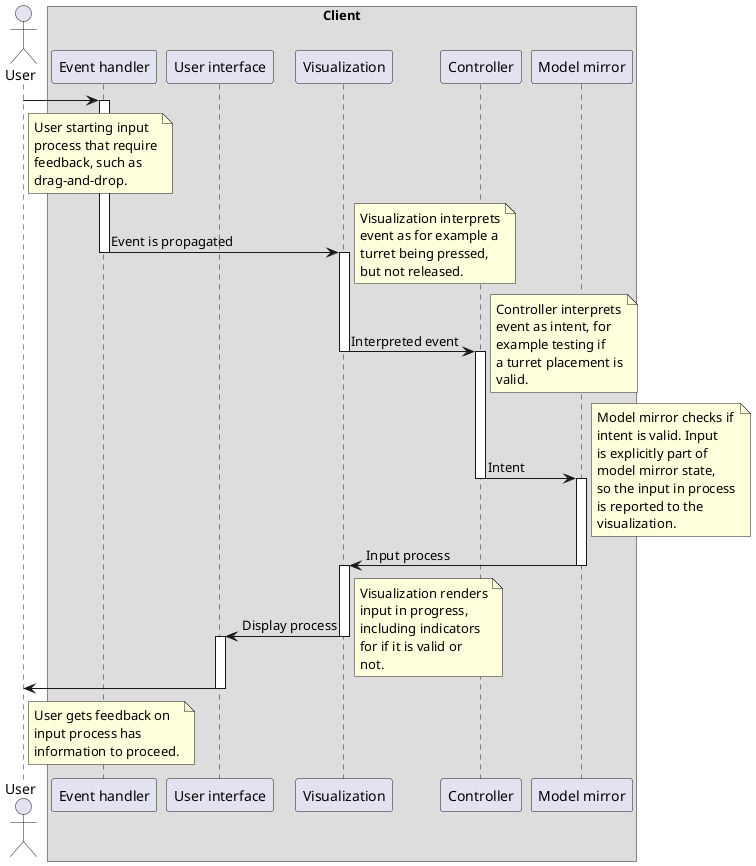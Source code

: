 @startuml
'https://plantuml.com/sequence-diagram

actor "User" as user
box "Client"
    participant "Event handler" as event
    participant "User interface" as ui
    participant "Visualization" as visualization
    participant "Controller" as controller
    participant "Model mirror" as mirror
end box

user -> event
note right of user
    User starting input
    process that require
    feedback, such as
    drag-and-drop.
end note

activate event
event -> visualization : Event is propagated
deactivate event

activate visualization
note right
    Visualization interprets
    event as for example a
    turret being pressed,
    but not released.
end note
visualization -> controller : Interpreted event
deactivate visualization

activate controller
note right
    Controller interprets
    event as intent, for
    example testing if
    a turret placement is
    valid.
end note
controller -> mirror : Intent
deactivate controller

activate mirror
note right
    Model mirror checks if
    intent is valid. Input
    is explicitly part of
    model mirror state,
    so the input in process
    is reported to the
    visualization.
end note
mirror -> visualization : Input process
deactivate mirror

activate visualization
visualization -> ui : Display process
note right
    Visualization renders
    input in progress,
    including indicators
    for if it is valid or
    not.
end note
deactivate visualization

activate ui
ui -> user
deactivate ui

note right of user
    User gets feedback on
    input process has
    information to proceed.
end note

@enduml